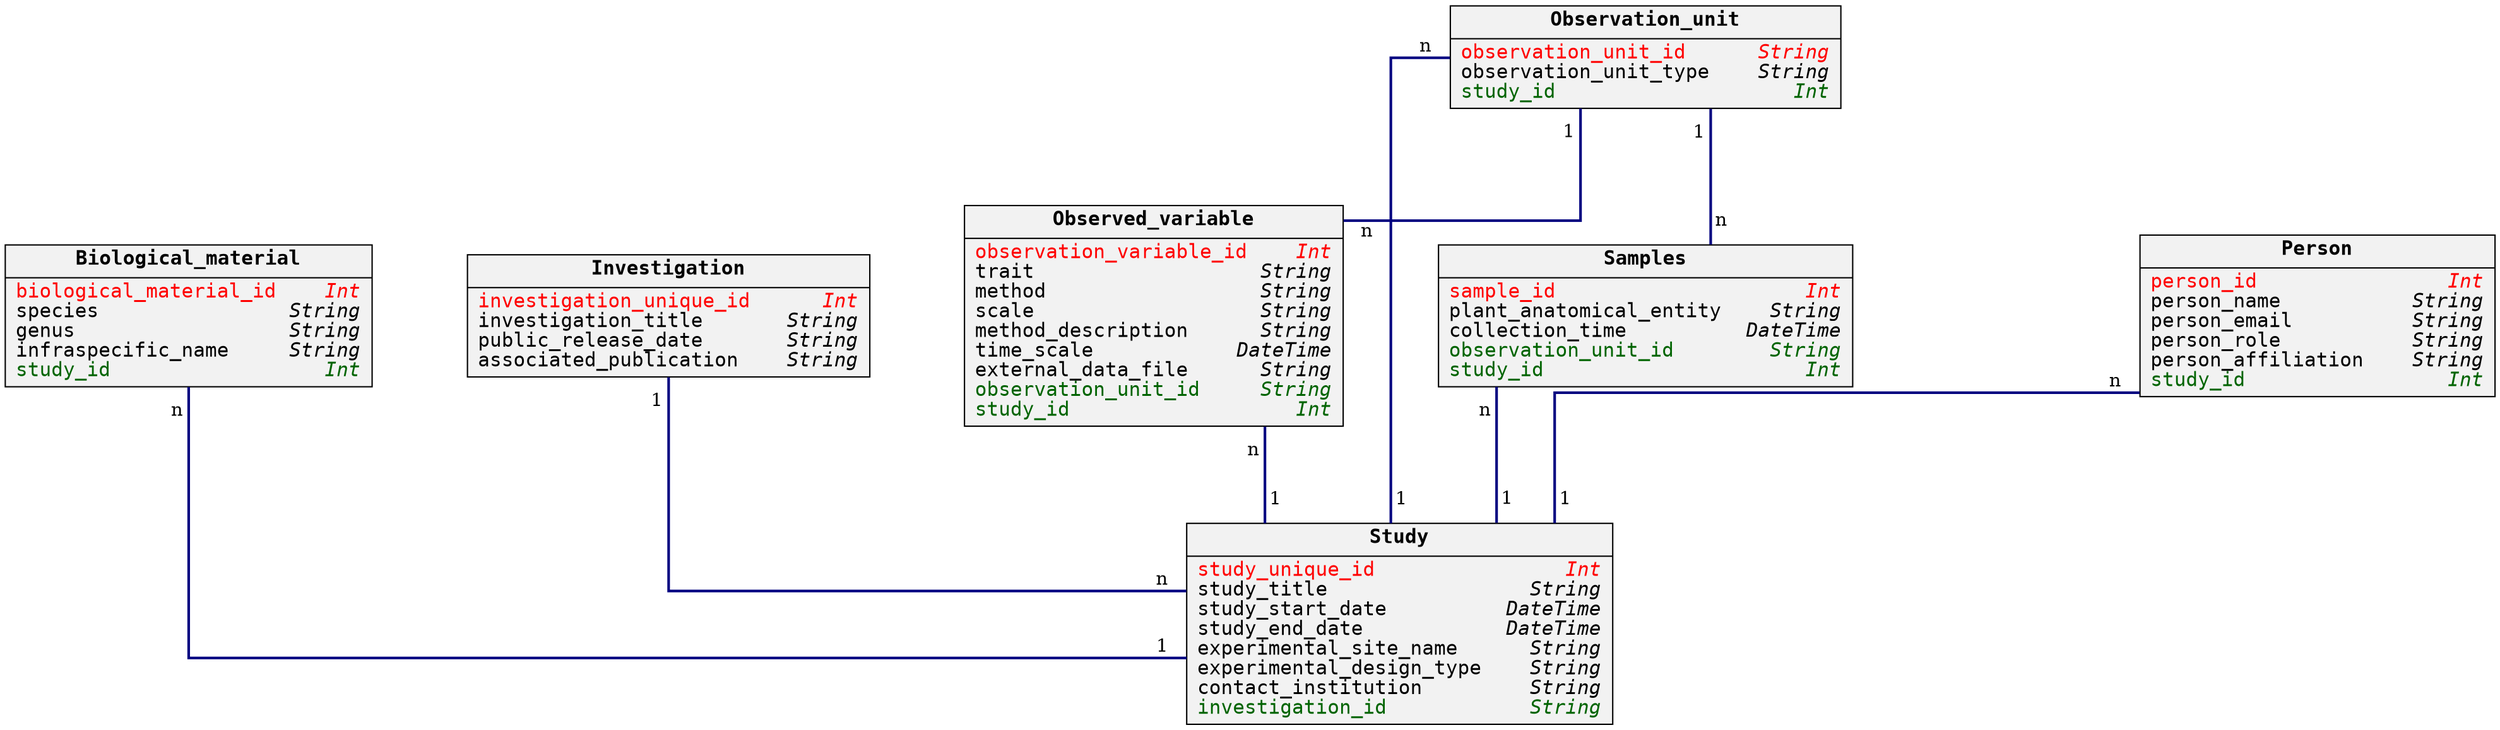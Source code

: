 digraph hierarchy {
 node[shape=record,style=filled,fillcolor=gray95, fontname=Courier, fontsize=15]
 graph [splines=ortho]
 edge[arrowsize=1.5, style=bold]
 ranksep=0.5
 nodesep=1
 esep=0.1
 biological_material [label = < {<B>Biological_material</B>|<font color="red">biological_material_id    <i>Int</i></font><br ALIGN="LEFT"/>species                <i>String</i><br ALIGN="LEFT"/>genus                  <i>String</i><br ALIGN="LEFT"/>infraspecific_name     <i>String</i><br ALIGN="LEFT"/><font color="darkgreen">study_id                  <i>Int</i></font><br ALIGN="LEFT"/>}>]
 investigation [label = < {<B>Investigation</B>|<font color="red">investigation_unique_id      <i>Int</i></font><br ALIGN="LEFT"/>investigation_title       <i>String</i><br ALIGN="LEFT"/>public_release_date       <i>String</i><br ALIGN="LEFT"/>associated_publication    <i>String</i><br ALIGN="LEFT"/>}>]
 observation_unit [label = < {<B>Observation_unit</B>|<font color="red">observation_unit_id      <i>String</i></font><br ALIGN="LEFT"/>observation_unit_type    <i>String</i><br ALIGN="LEFT"/><font color="darkgreen">study_id                    <i>Int</i></font><br ALIGN="LEFT"/>}>]
 observed_variable [label = < {<B>Observed_variable</B>|<font color="red">observation_variable_id    <i>Int</i></font><br ALIGN="LEFT"/>trait                   <i>String</i><br ALIGN="LEFT"/>method                  <i>String</i><br ALIGN="LEFT"/>scale                   <i>String</i><br ALIGN="LEFT"/>method_description      <i>String</i><br ALIGN="LEFT"/>time_scale            <i>DateTime</i><br ALIGN="LEFT"/>external_data_file      <i>String</i><br ALIGN="LEFT"/><font color="darkgreen">observation_unit_id     <i>String</i></font><br ALIGN="LEFT"/><font color="darkgreen">study_id                   <i>Int</i></font><br ALIGN="LEFT"/>}>]
 person [label = < {<B>Person</B>|<font color="red">person_id                <i>Int</i></font><br ALIGN="LEFT"/>person_name           <i>String</i><br ALIGN="LEFT"/>person_email          <i>String</i><br ALIGN="LEFT"/>person_role           <i>String</i><br ALIGN="LEFT"/>person_affiliation    <i>String</i><br ALIGN="LEFT"/><font color="darkgreen">study_id                 <i>Int</i></font><br ALIGN="LEFT"/>}>]
 samples [label = < {<B>Samples</B>|<font color="red">sample_id                     <i>Int</i></font><br ALIGN="LEFT"/>plant_anatomical_entity    <i>String</i><br ALIGN="LEFT"/>collection_time          <i>DateTime</i><br ALIGN="LEFT"/><font color="darkgreen">observation_unit_id        <i>String</i></font><br ALIGN="LEFT"/><font color="darkgreen">study_id                      <i>Int</i></font><br ALIGN="LEFT"/>}>]
 study [label = < {<B>Study</B>|<font color="red">study_unique_id                <i>Int</i></font><br ALIGN="LEFT"/>study_title                 <i>String</i><br ALIGN="LEFT"/>study_start_date          <i>DateTime</i><br ALIGN="LEFT"/>study_end_date            <i>DateTime</i><br ALIGN="LEFT"/>experimental_site_name      <i>String</i><br ALIGN="LEFT"/>experimental_design_type    <i>String</i><br ALIGN="LEFT"/>contact_institution         <i>String</i><br ALIGN="LEFT"/><font color="darkgreen">investigation_id            <i>String</i></font><br ALIGN="LEFT"/>}>]
  biological_material -> study [minlen=2 color=navy headlabel=1 taillabel=n labeldistance=2 arrowhead=none lp=5]
  investigation -> study [minlen=2 color=navy headlabel=n taillabel=1 labeldistance=2 arrowhead=none lp=5]
  observation_unit -> observed_variable [minlen=2 color=navy headlabel=n taillabel=1 labeldistance=2 arrowhead=none lp=5]
  observation_unit -> study [minlen=2 color=navy headlabel=1 taillabel=n labeldistance=2 arrowhead=none lp=5]
  observation_unit -> samples [minlen=2 color=navy headlabel=n taillabel=1 labeldistance=2 arrowhead=none lp=5]
  observed_variable -> study [minlen=2 color=navy headlabel=1 taillabel=n labeldistance=2 arrowhead=none lp=5]
  person -> study [minlen=2 color=navy headlabel=1 taillabel=n labeldistance=2 arrowhead=none lp=5]
  samples -> study [minlen=2 color=navy headlabel=1 taillabel=n labeldistance=2 arrowhead=none lp=5]
}